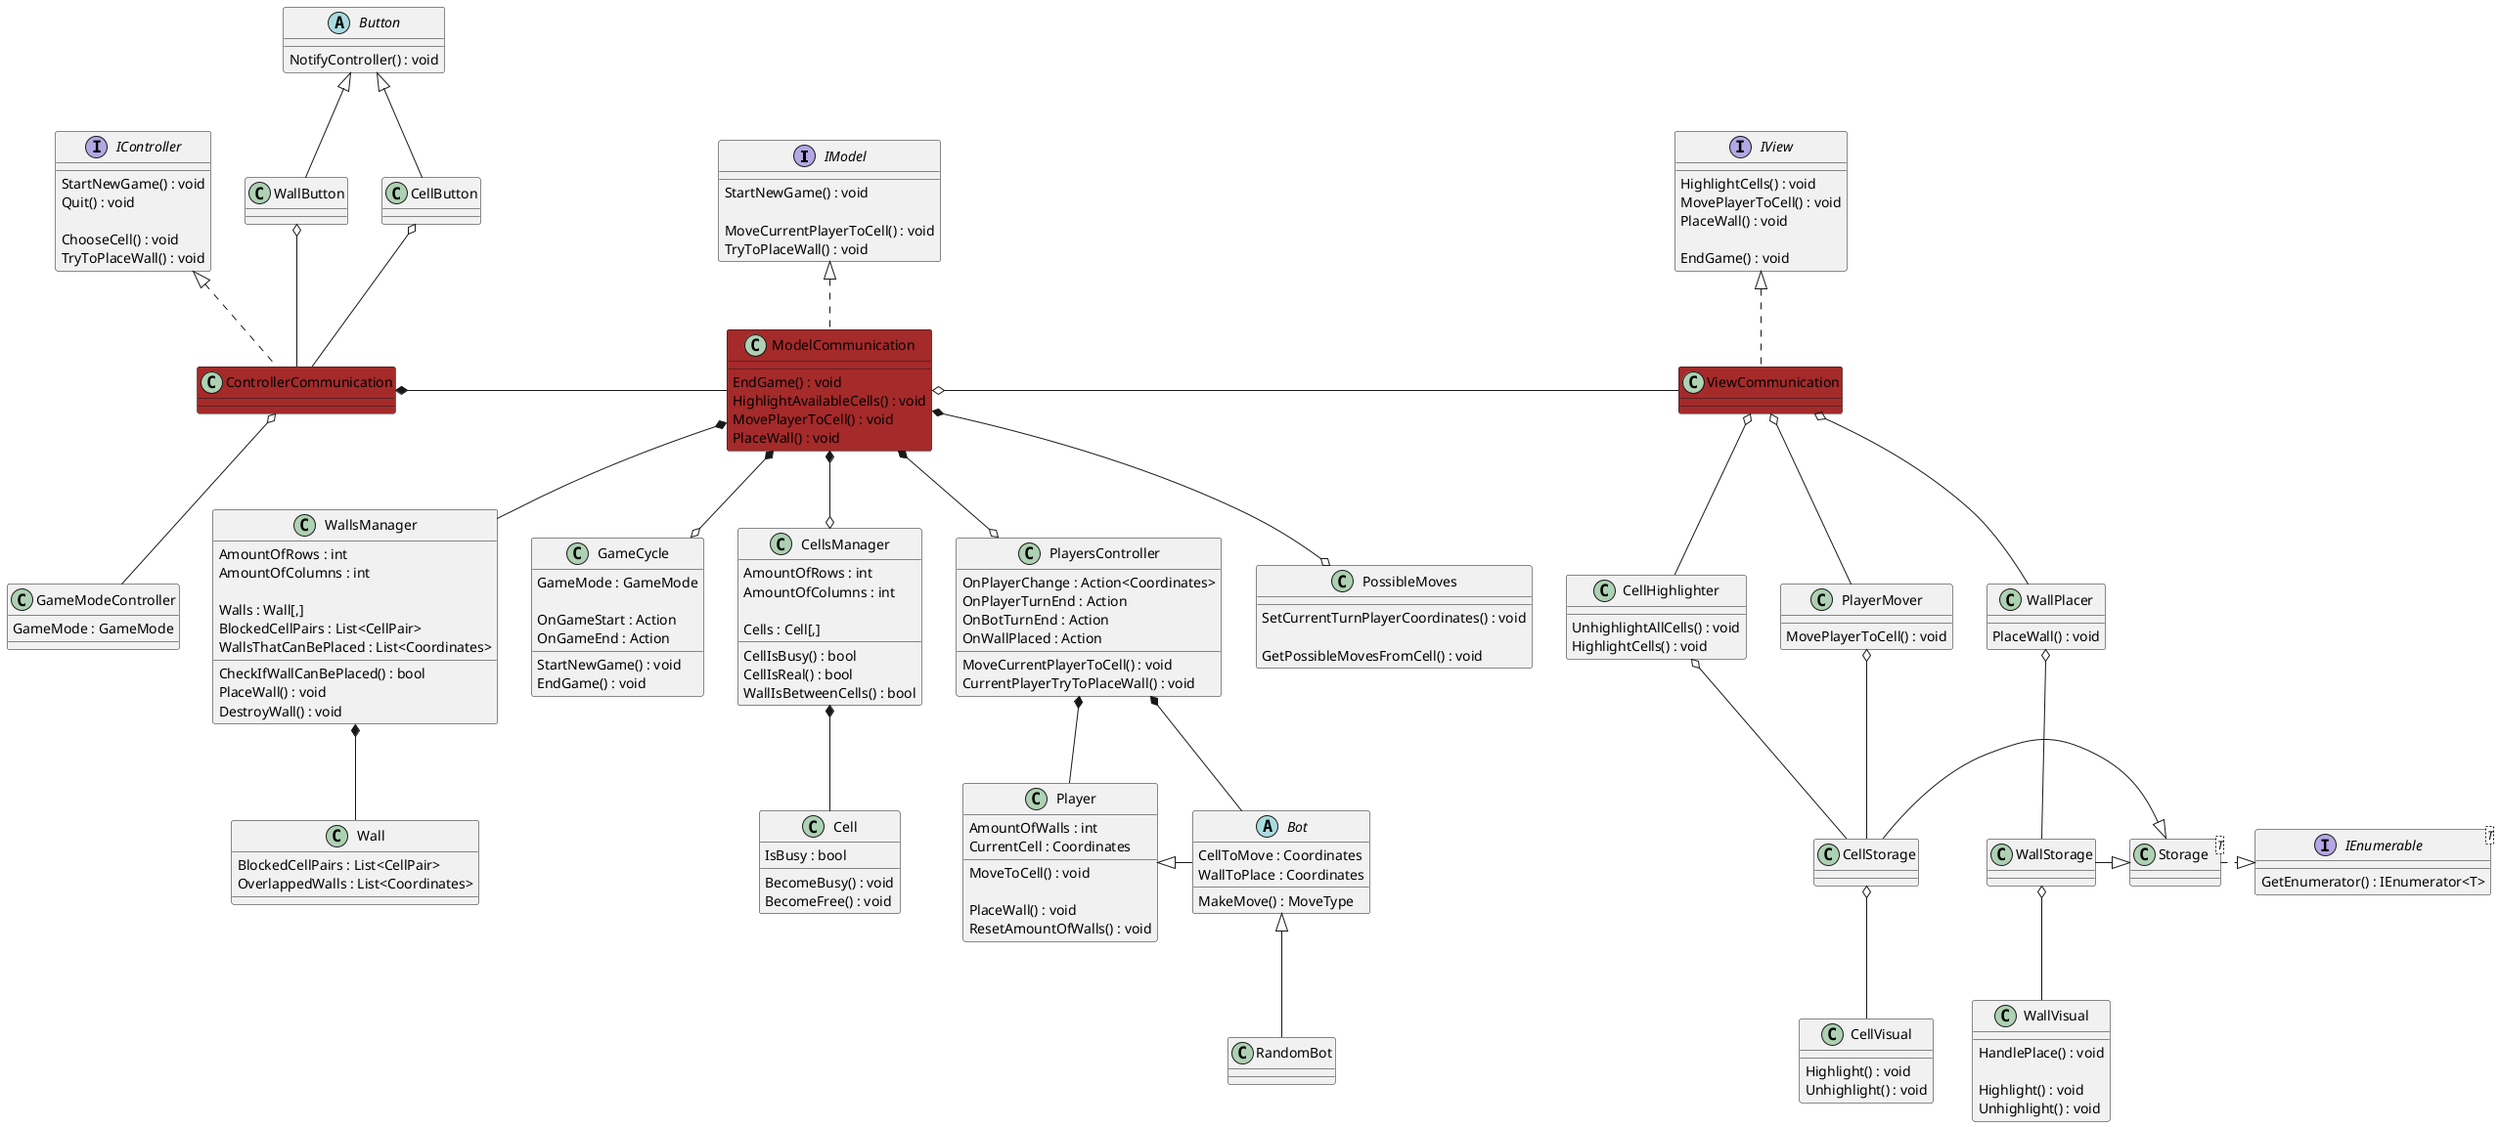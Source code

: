 ﻿@startuml <diagram.png>

'-----Model-----'
    
interface IModel
{
    StartNewGame() : void
    
    MoveCurrentPlayerToCell() : void
    TryToPlaceWall() : void
}
class ModelCommunication #brown
{
    EndGame() : void
    HighlightAvailableCells() : void
    MovePlayerToCell() : void
    PlaceWall() : void
}

class Cell
{
    IsBusy : bool
    
    BecomeBusy() : void
    BecomeFree() : void
}
class Wall
{
    BlockedCellPairs : List<CellPair>
    OverlappedWalls : List<Coordinates>
}
class GameCycle
{
    GameMode : GameMode
    
    OnGameStart : Action
    OnGameEnd : Action
    
    StartNewGame() : void
    EndGame() : void
}
class CellsManager
{
    AmountOfRows : int
    AmountOfColumns : int
    
    Cells : Cell[,]
       
    CellIsBusy() : bool
    CellIsReal() : bool
    WallIsBetweenCells() : bool
}
class PlayersController
{
    OnPlayerChange : Action<Coordinates>
    OnPlayerTurnEnd : Action
    OnBotTurnEnd : Action
    OnWallPlaced : Action
    
    MoveCurrentPlayerToCell() : void
    CurrentPlayerTryToPlaceWall() : void
}
class PossibleMoves
{
    SetCurrentTurnPlayerCoordinates() : void
    
    GetPossibleMovesFromCell() : void
}
class WallsManager
{
    AmountOfRows : int
    AmountOfColumns : int
    
    Walls : Wall[,]
    BlockedCellPairs : List<CellPair>
    WallsThatCanBePlaced : List<Coordinates>
    
    CheckIfWallCanBePlaced() : bool
    PlaceWall() : void
    DestroyWall() : void
}

class Player
{
    AmountOfWalls : int
    CurrentCell : Coordinates
    
    MoveToCell() : void
    
    PlaceWall() : void
    ResetAmountOfWalls() : void
}
abstract class Bot
{
    CellToMove : Coordinates
    WallToPlace : Coordinates
    
    MakeMove() : MoveType
}
class RandomBot

IModel <|.. ModelCommunication

ModelCommunication o- ViewCommunication

ModelCommunication *--o GameCycle
ModelCommunication *--o CellsManager
ModelCommunication *--o PlayersController
ModelCommunication *--o PossibleMoves
ModelCommunication *-- WallsManager

CellsManager *-- Cell
WallsManager *-- Wall

PlayersController *-- Player
PlayersController *-- Bot
Player <|- Bot
Bot <|-- RandomBot
    
'-----View-----'

interface IView
{
    HighlightCells() : void
    MovePlayerToCell() : void
    PlaceWall() : void

    EndGame() : void
}
class ViewCommunication #brown

interface IEnumerable<T>
{
    GetEnumerator() : IEnumerator<T>
}
class Storage<T>

class CellHighlighter
{
    UnhighlightAllCells() : void
    HighlightCells() : void
}
class CellStorage
class CellVisual
{
    Highlight() : void
    Unhighlight() : void
}

class WallPlacer
{
    PlaceWall() : void
}
class WallStorage
class WallVisual
{
    HandlePlace() : void
    
    Highlight() : void
    Unhighlight() : void
}

class PlayerMover
{
    MovePlayerToCell() : void
}
    
IView <|..  ViewCommunication

Storage .|> IEnumerable
CellStorage -|> Storage
WallStorage -|> Storage

ViewCommunication o-- CellHighlighter
ViewCommunication o-- PlayerMover
ViewCommunication o-- WallPlacer

CellHighlighter o-- CellStorage
PlayerMover o-- CellStorage
CellStorage o-- CellVisual

WallPlacer o-- WallStorage
WallStorage o-- WallVisual

'-----Controller-----'

interface IController
{
    StartNewGame() : void
    Quit() : void
    
    ChooseCell() : void
    TryToPlaceWall() : void
}

class ControllerCommunication #brown

class GameModeController
{
    GameMode : GameMode
}

abstract class Button
{
    NotifyController() : void
}
class CellButton
class WallButton

IController <|.. ControllerCommunication

ControllerCommunication *- ModelCommunication

ControllerCommunication o-- GameModeController

Button <|-- CellButton
Button <|-- WallButton
CellButton o-- ControllerCommunication
WallButton o-- ControllerCommunication

@enduml